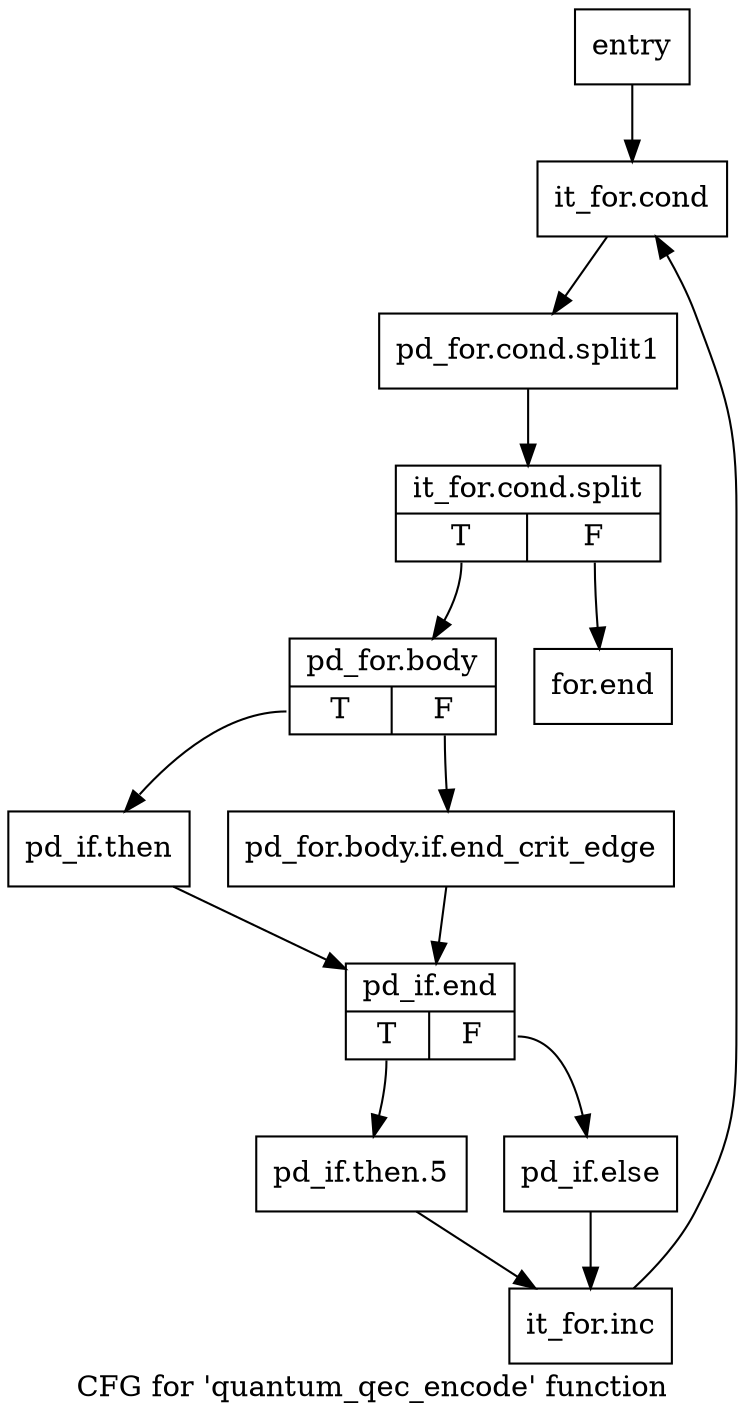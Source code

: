 digraph "CFG for 'quantum_qec_encode' function" {
	label="CFG for 'quantum_qec_encode' function";

	Node0x1622df0 [shape=record,label="{entry}"];
	Node0x1622df0 -> Node0x1622e40;
	Node0x1622e40 [shape=record,label="{it_for.cond}"];
	Node0x1622e40 -> Node0x17322d0;
	Node0x17322d0 [shape=record,label="{pd_for.cond.split1}"];
	Node0x17322d0 -> Node0x1799030;
	Node0x1799030 [shape=record,label="{it_for.cond.split|{<s0>T|<s1>F}}"];
	Node0x1799030:s0 -> Node0x1622e90;
	Node0x1799030:s1 -> Node0x16230c0;
	Node0x1622e90 [shape=record,label="{pd_for.body|{<s0>T|<s1>F}}"];
	Node0x1622e90:s0 -> Node0x1622f30;
	Node0x1622e90:s1 -> Node0x1622ee0;
	Node0x1622ee0 [shape=record,label="{pd_for.body.if.end_crit_edge}"];
	Node0x1622ee0 -> Node0x1622f80;
	Node0x1622f30 [shape=record,label="{pd_if.then}"];
	Node0x1622f30 -> Node0x1622f80;
	Node0x1622f80 [shape=record,label="{pd_if.end|{<s0>T|<s1>F}}"];
	Node0x1622f80:s0 -> Node0x1622fd0;
	Node0x1622f80:s1 -> Node0x1623020;
	Node0x1622fd0 [shape=record,label="{pd_if.then.5}"];
	Node0x1622fd0 -> Node0x1623070;
	Node0x1623020 [shape=record,label="{pd_if.else}"];
	Node0x1623020 -> Node0x1623070;
	Node0x1623070 [shape=record,label="{it_for.inc}"];
	Node0x1623070 -> Node0x1622e40;
	Node0x16230c0 [shape=record,label="{for.end}"];
}

